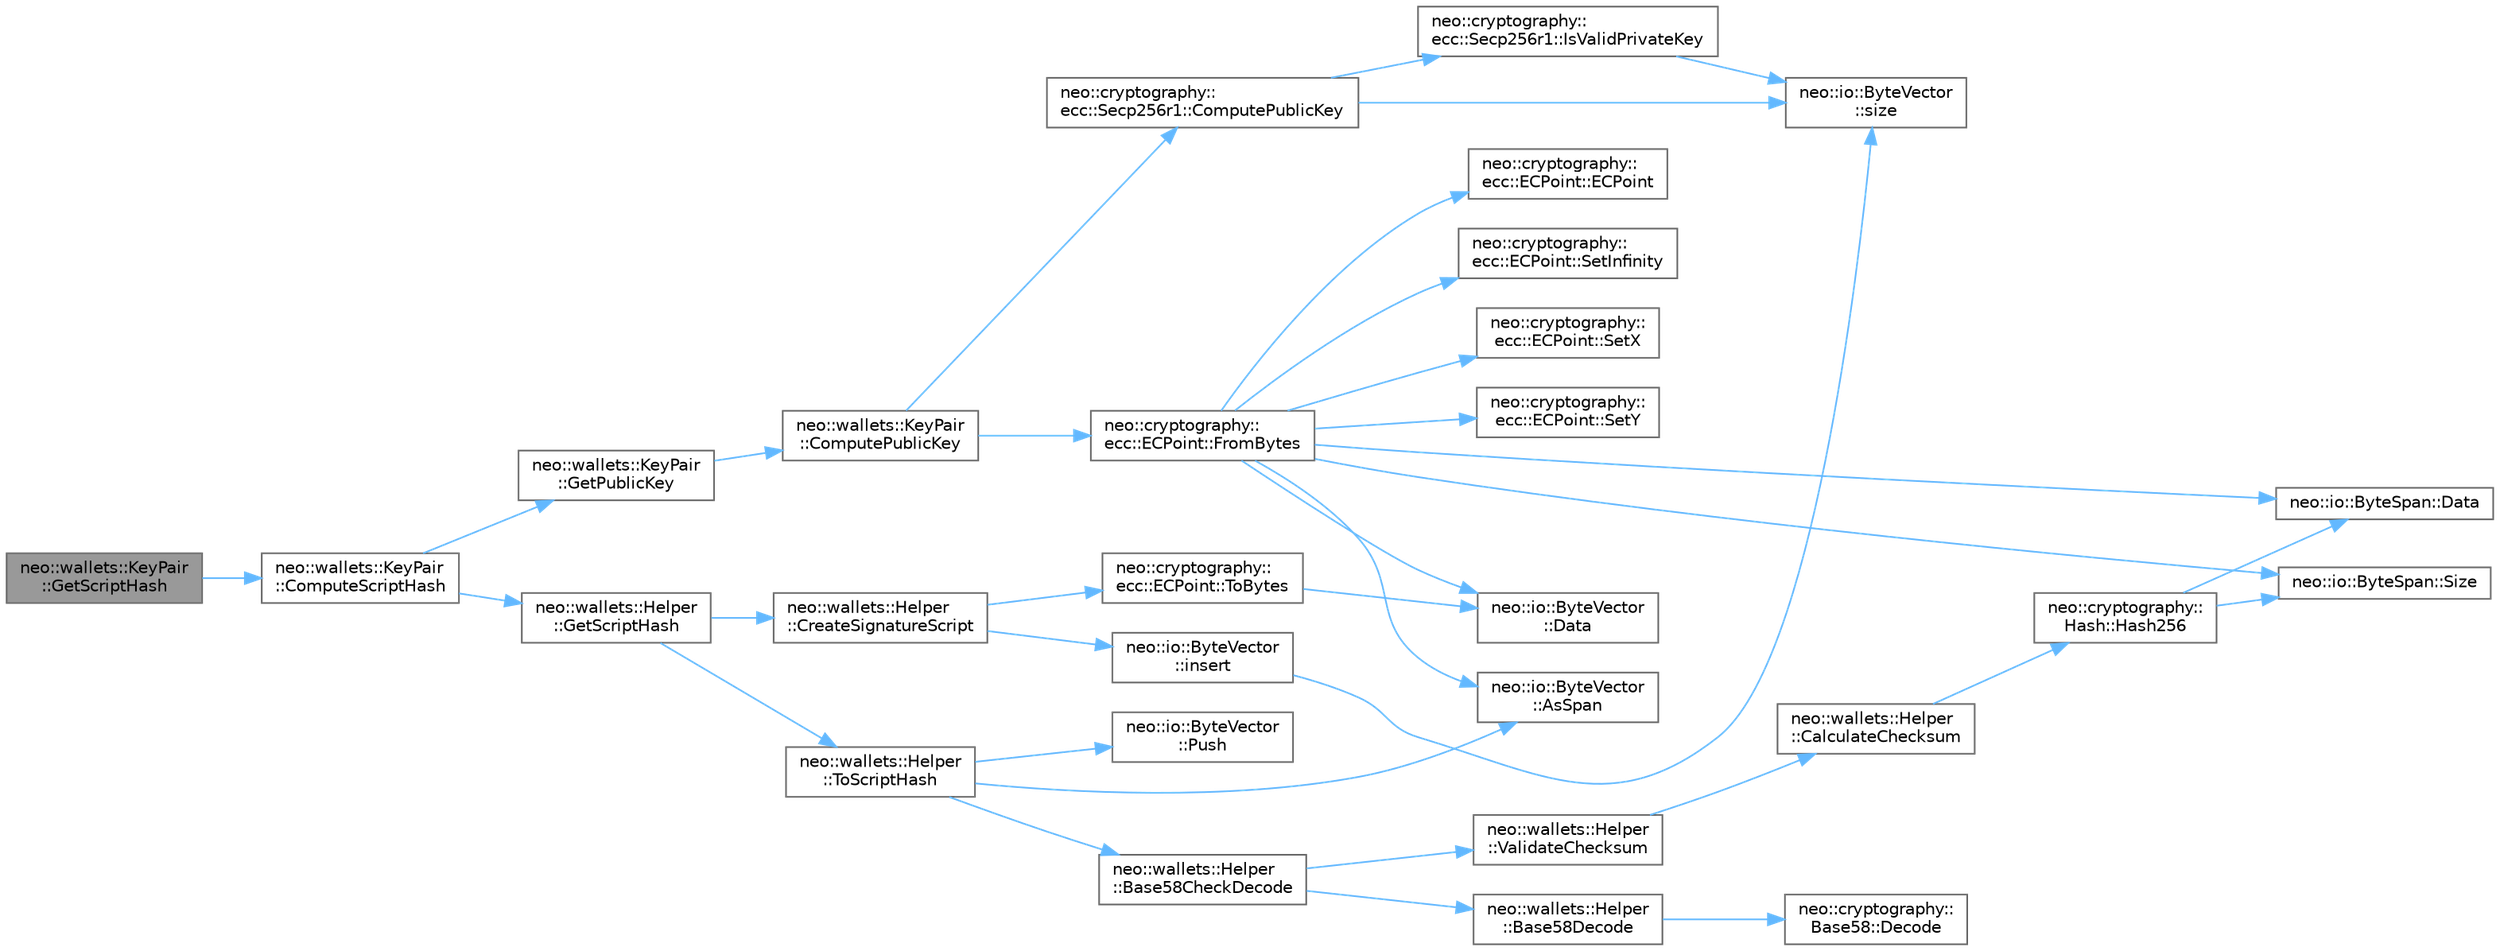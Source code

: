 digraph "neo::wallets::KeyPair::GetScriptHash"
{
 // LATEX_PDF_SIZE
  bgcolor="transparent";
  edge [fontname=Helvetica,fontsize=10,labelfontname=Helvetica,labelfontsize=10];
  node [fontname=Helvetica,fontsize=10,shape=box,height=0.2,width=0.4];
  rankdir="LR";
  Node1 [id="Node000001",label="neo::wallets::KeyPair\l::GetScriptHash",height=0.2,width=0.4,color="gray40", fillcolor="grey60", style="filled", fontcolor="black",tooltip="Get the script hash."];
  Node1 -> Node2 [id="edge34_Node000001_Node000002",color="steelblue1",style="solid",tooltip=" "];
  Node2 [id="Node000002",label="neo::wallets::KeyPair\l::ComputeScriptHash",height=0.2,width=0.4,color="grey40", fillcolor="white", style="filled",URL="$classneo_1_1wallets_1_1_key_pair.html#a6116c309ad1c48204839801deddfa714",tooltip=" "];
  Node2 -> Node3 [id="edge35_Node000002_Node000003",color="steelblue1",style="solid",tooltip=" "];
  Node3 [id="Node000003",label="neo::wallets::KeyPair\l::GetPublicKey",height=0.2,width=0.4,color="grey40", fillcolor="white", style="filled",URL="$classneo_1_1wallets_1_1_key_pair.html#a83044646daea9e430d517f5e4a5cd9d6",tooltip="Get the public key."];
  Node3 -> Node4 [id="edge36_Node000003_Node000004",color="steelblue1",style="solid",tooltip=" "];
  Node4 [id="Node000004",label="neo::wallets::KeyPair\l::ComputePublicKey",height=0.2,width=0.4,color="grey40", fillcolor="white", style="filled",URL="$classneo_1_1wallets_1_1_key_pair.html#ab7faf1168a001adaf72fc23722532d6e",tooltip=" "];
  Node4 -> Node5 [id="edge37_Node000004_Node000005",color="steelblue1",style="solid",tooltip=" "];
  Node5 [id="Node000005",label="neo::cryptography::\lecc::Secp256r1::ComputePublicKey",height=0.2,width=0.4,color="grey40", fillcolor="white", style="filled",URL="$classneo_1_1cryptography_1_1ecc_1_1_secp256r1.html#a3e5301458e139b8c19c3341ac02f81f8",tooltip="Compute public key from private key."];
  Node5 -> Node6 [id="edge38_Node000005_Node000006",color="steelblue1",style="solid",tooltip=" "];
  Node6 [id="Node000006",label="neo::cryptography::\lecc::Secp256r1::IsValidPrivateKey",height=0.2,width=0.4,color="grey40", fillcolor="white", style="filled",URL="$classneo_1_1cryptography_1_1ecc_1_1_secp256r1.html#aaa9d4700c82e1f69d64e647cc3bd11ff",tooltip="Validate private key."];
  Node6 -> Node7 [id="edge39_Node000006_Node000007",color="steelblue1",style="solid",tooltip=" "];
  Node7 [id="Node000007",label="neo::io::ByteVector\l::size",height=0.2,width=0.4,color="grey40", fillcolor="white", style="filled",URL="$classneo_1_1io_1_1_byte_vector.html#aa810a2a94af643c2ec1e2400da53d3d7",tooltip="Gets the size of the ByteVector (STL compatibility)."];
  Node5 -> Node7 [id="edge40_Node000005_Node000007",color="steelblue1",style="solid",tooltip=" "];
  Node4 -> Node8 [id="edge41_Node000004_Node000008",color="steelblue1",style="solid",tooltip=" "];
  Node8 [id="Node000008",label="neo::cryptography::\lecc::ECPoint::FromBytes",height=0.2,width=0.4,color="grey40", fillcolor="white", style="filled",URL="$classneo_1_1cryptography_1_1ecc_1_1_e_c_point.html#a76149bc8215c7297d3bd54d273bdaaca",tooltip="Creates an ECPoint from a byte array."];
  Node8 -> Node9 [id="edge42_Node000008_Node000009",color="steelblue1",style="solid",tooltip=" "];
  Node9 [id="Node000009",label="neo::io::ByteVector\l::AsSpan",height=0.2,width=0.4,color="grey40", fillcolor="white", style="filled",URL="$classneo_1_1io_1_1_byte_vector.html#a95791d958ed4ec88d32e811b51d90451",tooltip="Converts the ByteVector to a ByteSpan."];
  Node8 -> Node10 [id="edge43_Node000008_Node000010",color="steelblue1",style="solid",tooltip=" "];
  Node10 [id="Node000010",label="neo::io::ByteSpan::Data",height=0.2,width=0.4,color="grey40", fillcolor="white", style="filled",URL="$classneo_1_1io_1_1_byte_span.html#a0285a19eb5cd212ecd1079e0bc5e494c",tooltip="Gets a pointer to the data."];
  Node8 -> Node11 [id="edge44_Node000008_Node000011",color="steelblue1",style="solid",tooltip=" "];
  Node11 [id="Node000011",label="neo::io::ByteVector\l::Data",height=0.2,width=0.4,color="grey40", fillcolor="white", style="filled",URL="$classneo_1_1io_1_1_byte_vector.html#a971af50d2778c4435c924cf4b839e8a1",tooltip="Gets a pointer to the data."];
  Node8 -> Node12 [id="edge45_Node000008_Node000012",color="steelblue1",style="solid",tooltip=" "];
  Node12 [id="Node000012",label="neo::cryptography::\lecc::ECPoint::ECPoint",height=0.2,width=0.4,color="grey40", fillcolor="white", style="filled",URL="$classneo_1_1cryptography_1_1ecc_1_1_e_c_point.html#ae4a83f7a5dcc95b65abd3e694adff846",tooltip="Constructs an empty ECPoint."];
  Node8 -> Node13 [id="edge46_Node000008_Node000013",color="steelblue1",style="solid",tooltip=" "];
  Node13 [id="Node000013",label="neo::cryptography::\lecc::ECPoint::SetInfinity",height=0.2,width=0.4,color="grey40", fillcolor="white", style="filled",URL="$classneo_1_1cryptography_1_1ecc_1_1_e_c_point.html#a1dd6d4a8073b2c4effa350fd1eaecb73",tooltip="Sets whether this point is at infinity."];
  Node8 -> Node14 [id="edge47_Node000008_Node000014",color="steelblue1",style="solid",tooltip=" "];
  Node14 [id="Node000014",label="neo::cryptography::\lecc::ECPoint::SetX",height=0.2,width=0.4,color="grey40", fillcolor="white", style="filled",URL="$classneo_1_1cryptography_1_1ecc_1_1_e_c_point.html#abea50aec908986d1271d824ae00400b7",tooltip="Sets the X coordinate."];
  Node8 -> Node15 [id="edge48_Node000008_Node000015",color="steelblue1",style="solid",tooltip=" "];
  Node15 [id="Node000015",label="neo::cryptography::\lecc::ECPoint::SetY",height=0.2,width=0.4,color="grey40", fillcolor="white", style="filled",URL="$classneo_1_1cryptography_1_1ecc_1_1_e_c_point.html#a052a97ced0b56150a48256bbece321c5",tooltip="Sets the Y coordinate."];
  Node8 -> Node16 [id="edge49_Node000008_Node000016",color="steelblue1",style="solid",tooltip=" "];
  Node16 [id="Node000016",label="neo::io::ByteSpan::Size",height=0.2,width=0.4,color="grey40", fillcolor="white", style="filled",URL="$classneo_1_1io_1_1_byte_span.html#a4a869430800a37dcbeefac6f36468fcb",tooltip="Gets the size of the ByteSpan."];
  Node2 -> Node17 [id="edge50_Node000002_Node000017",color="steelblue1",style="solid",tooltip=" "];
  Node17 [id="Node000017",label="neo::wallets::Helper\l::GetScriptHash",height=0.2,width=0.4,color="grey40", fillcolor="white", style="filled",URL="$classneo_1_1wallets_1_1_helper.html#af97f5f5c3975dfa237207307907e5a6b",tooltip="Calculates the script hash for a public key."];
  Node17 -> Node18 [id="edge51_Node000017_Node000018",color="steelblue1",style="solid",tooltip=" "];
  Node18 [id="Node000018",label="neo::wallets::Helper\l::CreateSignatureScript",height=0.2,width=0.4,color="grey40", fillcolor="white", style="filled",URL="$classneo_1_1wallets_1_1_helper.html#a7709b78301d2cfcbac5c0bf25646f826",tooltip="Creates a signature script for a public key."];
  Node18 -> Node19 [id="edge52_Node000018_Node000019",color="steelblue1",style="solid",tooltip=" "];
  Node19 [id="Node000019",label="neo::io::ByteVector\l::insert",height=0.2,width=0.4,color="grey40", fillcolor="white", style="filled",URL="$classneo_1_1io_1_1_byte_vector.html#a2d7a8711fbe8b4351fd18b7a45314de5",tooltip="Inserts data at the specified position."];
  Node19 -> Node7 [id="edge53_Node000019_Node000007",color="steelblue1",style="solid",tooltip=" "];
  Node18 -> Node20 [id="edge54_Node000018_Node000020",color="steelblue1",style="solid",tooltip=" "];
  Node20 [id="Node000020",label="neo::cryptography::\lecc::ECPoint::ToBytes",height=0.2,width=0.4,color="grey40", fillcolor="white", style="filled",URL="$classneo_1_1cryptography_1_1ecc_1_1_e_c_point.html#acaf3aa20394e9261354877c0e64c8f37",tooltip="Converts this point to a byte array."];
  Node20 -> Node11 [id="edge55_Node000020_Node000011",color="steelblue1",style="solid",tooltip=" "];
  Node17 -> Node21 [id="edge56_Node000017_Node000021",color="steelblue1",style="solid",tooltip=" "];
  Node21 [id="Node000021",label="neo::wallets::Helper\l::ToScriptHash",height=0.2,width=0.4,color="grey40", fillcolor="white", style="filled",URL="$classneo_1_1wallets_1_1_helper.html#a7de3c6a0ce64a8181087642f7b717e66",tooltip="Converts a Neo address to a script hash."];
  Node21 -> Node9 [id="edge57_Node000021_Node000009",color="steelblue1",style="solid",tooltip=" "];
  Node21 -> Node22 [id="edge58_Node000021_Node000022",color="steelblue1",style="solid",tooltip=" "];
  Node22 [id="Node000022",label="neo::wallets::Helper\l::Base58CheckDecode",height=0.2,width=0.4,color="grey40", fillcolor="white", style="filled",URL="$classneo_1_1wallets_1_1_helper.html#a7434c6286dffbf405199490f21e9d642",tooltip="Base58Check decodes a string."];
  Node22 -> Node23 [id="edge59_Node000022_Node000023",color="steelblue1",style="solid",tooltip=" "];
  Node23 [id="Node000023",label="neo::wallets::Helper\l::Base58Decode",height=0.2,width=0.4,color="grey40", fillcolor="white", style="filled",URL="$classneo_1_1wallets_1_1_helper.html#a1ecd12c6b696f55788a13938f4285642",tooltip="Base58 decodes a string."];
  Node23 -> Node24 [id="edge60_Node000023_Node000024",color="steelblue1",style="solid",tooltip=" "];
  Node24 [id="Node000024",label="neo::cryptography::\lBase58::Decode",height=0.2,width=0.4,color="grey40", fillcolor="white", style="filled",URL="$classneo_1_1cryptography_1_1_base58.html#a063133b21ab7c5bf5f7ed7fc153015b0",tooltip="Decode Base58 string to bytes."];
  Node22 -> Node25 [id="edge61_Node000022_Node000025",color="steelblue1",style="solid",tooltip=" "];
  Node25 [id="Node000025",label="neo::wallets::Helper\l::ValidateChecksum",height=0.2,width=0.4,color="grey40", fillcolor="white", style="filled",URL="$classneo_1_1wallets_1_1_helper.html#a23220233f5e467d292eff23bf2e15a5e",tooltip="Validates the checksum in base58check decoding."];
  Node25 -> Node26 [id="edge62_Node000025_Node000026",color="steelblue1",style="solid",tooltip=" "];
  Node26 [id="Node000026",label="neo::wallets::Helper\l::CalculateChecksum",height=0.2,width=0.4,color="grey40", fillcolor="white", style="filled",URL="$classneo_1_1wallets_1_1_helper.html#ab04fdceda00e06d143eaa4cb6e384e78",tooltip="Calculates the checksum for address generation."];
  Node26 -> Node27 [id="edge63_Node000026_Node000027",color="steelblue1",style="solid",tooltip=" "];
  Node27 [id="Node000027",label="neo::cryptography::\lHash::Hash256",height=0.2,width=0.4,color="grey40", fillcolor="white", style="filled",URL="$classneo_1_1cryptography_1_1_hash.html#a1f27587bba8d21efdec839f2679e1a90",tooltip="Computes Hash256 (double SHA256)."];
  Node27 -> Node10 [id="edge64_Node000027_Node000010",color="steelblue1",style="solid",tooltip=" "];
  Node27 -> Node16 [id="edge65_Node000027_Node000016",color="steelblue1",style="solid",tooltip=" "];
  Node21 -> Node28 [id="edge66_Node000021_Node000028",color="steelblue1",style="solid",tooltip=" "];
  Node28 [id="Node000028",label="neo::io::ByteVector\l::Push",height=0.2,width=0.4,color="grey40", fillcolor="white", style="filled",URL="$classneo_1_1io_1_1_byte_vector.html#a57eb840afcbc9cd7b784081f9f546dab",tooltip="Pushes a byte to the end of the ByteVector."];
}

